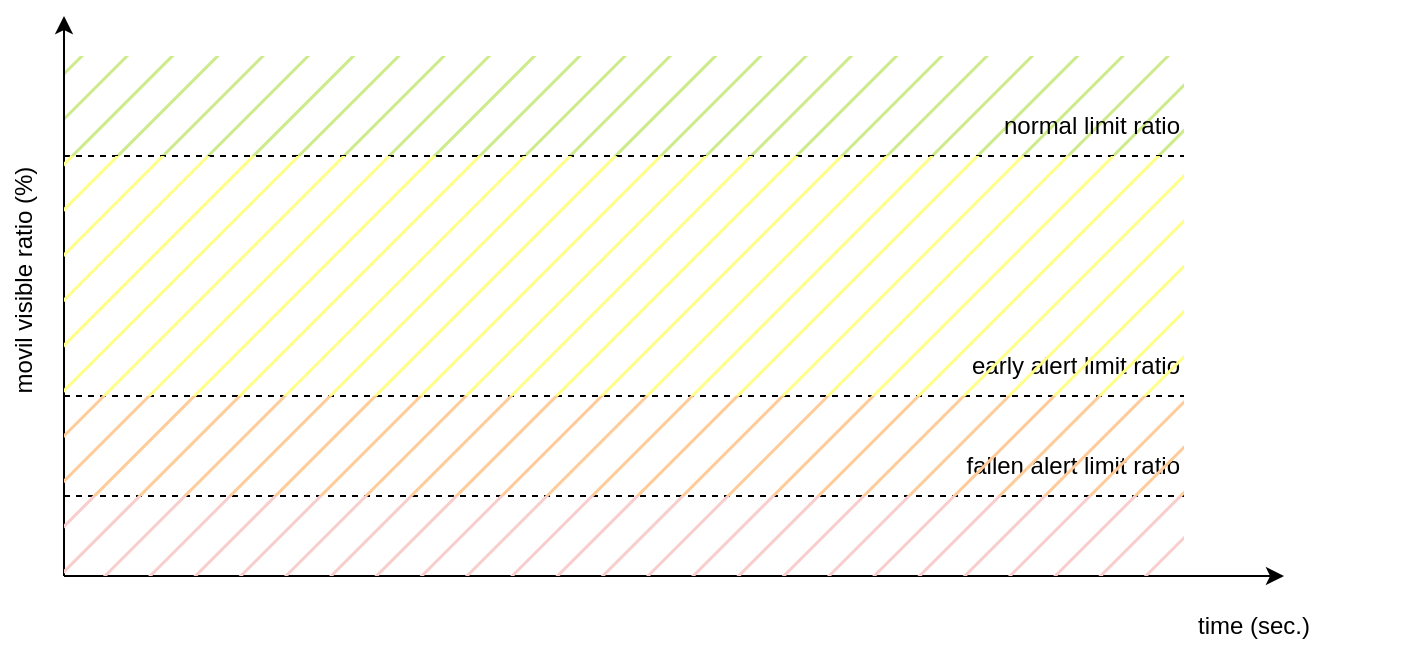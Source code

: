 <mxfile version="25.0.3">
  <diagram name="Página-1" id="T3tx6_vQXE-7MqzzyXjM">
    <mxGraphModel dx="2074" dy="772" grid="1" gridSize="10" guides="1" tooltips="1" connect="1" arrows="1" fold="1" page="1" pageScale="1" pageWidth="1169" pageHeight="827" math="0" shadow="0">
      <root>
        <mxCell id="0" />
        <mxCell id="1" parent="0" />
        <mxCell id="bx9MeaZjihgg2yO2Cwyw-12" value="" style="rounded=0;whiteSpace=wrap;html=1;fillStyle=hatch;strokeColor=none;fillColor=#cdeb8b;" vertex="1" parent="1">
          <mxGeometry x="280" y="220" width="560" height="50" as="geometry" />
        </mxCell>
        <mxCell id="bx9MeaZjihgg2yO2Cwyw-1" value="" style="endArrow=classic;html=1;rounded=0;" edge="1" parent="1">
          <mxGeometry width="50" height="50" relative="1" as="geometry">
            <mxPoint x="280" y="480" as="sourcePoint" />
            <mxPoint x="280" y="200" as="targetPoint" />
            <Array as="points">
              <mxPoint x="280" y="340" />
            </Array>
          </mxGeometry>
        </mxCell>
        <mxCell id="bx9MeaZjihgg2yO2Cwyw-2" value="" style="endArrow=classic;html=1;rounded=0;" edge="1" parent="1">
          <mxGeometry width="50" height="50" relative="1" as="geometry">
            <mxPoint x="280" y="480" as="sourcePoint" />
            <mxPoint x="890" y="480" as="targetPoint" />
          </mxGeometry>
        </mxCell>
        <mxCell id="bx9MeaZjihgg2yO2Cwyw-3" value="time (sec.)" style="text;html=1;align=center;verticalAlign=middle;whiteSpace=wrap;rounded=0;" vertex="1" parent="1">
          <mxGeometry x="800" y="490" width="150" height="30" as="geometry" />
        </mxCell>
        <mxCell id="bx9MeaZjihgg2yO2Cwyw-4" value="movil visible ratio (%)" style="text;html=1;align=center;verticalAlign=middle;whiteSpace=wrap;rounded=0;horizontal=1;rotation=-90;" vertex="1" parent="1">
          <mxGeometry x="190" y="320" width="140" height="24" as="geometry" />
        </mxCell>
        <mxCell id="bx9MeaZjihgg2yO2Cwyw-5" value="" style="endArrow=none;dashed=1;html=1;rounded=0;" edge="1" parent="1">
          <mxGeometry width="50" height="50" relative="1" as="geometry">
            <mxPoint x="280" y="270" as="sourcePoint" />
            <mxPoint x="840" y="270" as="targetPoint" />
          </mxGeometry>
        </mxCell>
        <mxCell id="bx9MeaZjihgg2yO2Cwyw-6" value="" style="endArrow=none;dashed=1;html=1;rounded=0;" edge="1" parent="1">
          <mxGeometry width="50" height="50" relative="1" as="geometry">
            <mxPoint x="280" y="390" as="sourcePoint" />
            <mxPoint x="840" y="390" as="targetPoint" />
          </mxGeometry>
        </mxCell>
        <mxCell id="bx9MeaZjihgg2yO2Cwyw-7" value="" style="endArrow=none;dashed=1;html=1;rounded=0;" edge="1" parent="1">
          <mxGeometry width="50" height="50" relative="1" as="geometry">
            <mxPoint x="280" y="440" as="sourcePoint" />
            <mxPoint x="840" y="440" as="targetPoint" />
          </mxGeometry>
        </mxCell>
        <mxCell id="bx9MeaZjihgg2yO2Cwyw-8" value="normal limit ratio" style="text;html=1;align=right;verticalAlign=middle;whiteSpace=wrap;rounded=0;" vertex="1" parent="1">
          <mxGeometry x="730" y="240" width="110" height="30" as="geometry" />
        </mxCell>
        <mxCell id="bx9MeaZjihgg2yO2Cwyw-10" value="early alert limit ratio" style="text;html=1;align=right;verticalAlign=middle;whiteSpace=wrap;rounded=0;" vertex="1" parent="1">
          <mxGeometry x="680" y="360" width="160" height="30" as="geometry" />
        </mxCell>
        <mxCell id="bx9MeaZjihgg2yO2Cwyw-11" value="fallen alert limit ratio" style="text;html=1;align=right;verticalAlign=middle;whiteSpace=wrap;rounded=0;" vertex="1" parent="1">
          <mxGeometry x="680" y="410" width="160" height="30" as="geometry" />
        </mxCell>
        <mxCell id="bx9MeaZjihgg2yO2Cwyw-13" value="" style="rounded=0;whiteSpace=wrap;html=1;fillStyle=hatch;strokeColor=none;fillColor=#ffff88;" vertex="1" parent="1">
          <mxGeometry x="280" y="270" width="560" height="120" as="geometry" />
        </mxCell>
        <mxCell id="bx9MeaZjihgg2yO2Cwyw-14" value="" style="rounded=0;whiteSpace=wrap;html=1;fillStyle=hatch;strokeColor=none;fillColor=#ffcc99;" vertex="1" parent="1">
          <mxGeometry x="280" y="390" width="560" height="50" as="geometry" />
        </mxCell>
        <mxCell id="bx9MeaZjihgg2yO2Cwyw-15" value="" style="rounded=0;whiteSpace=wrap;html=1;fillStyle=hatch;strokeColor=none;fillColor=#f8cecc;" vertex="1" parent="1">
          <mxGeometry x="280" y="440" width="560" height="40" as="geometry" />
        </mxCell>
      </root>
    </mxGraphModel>
  </diagram>
</mxfile>
